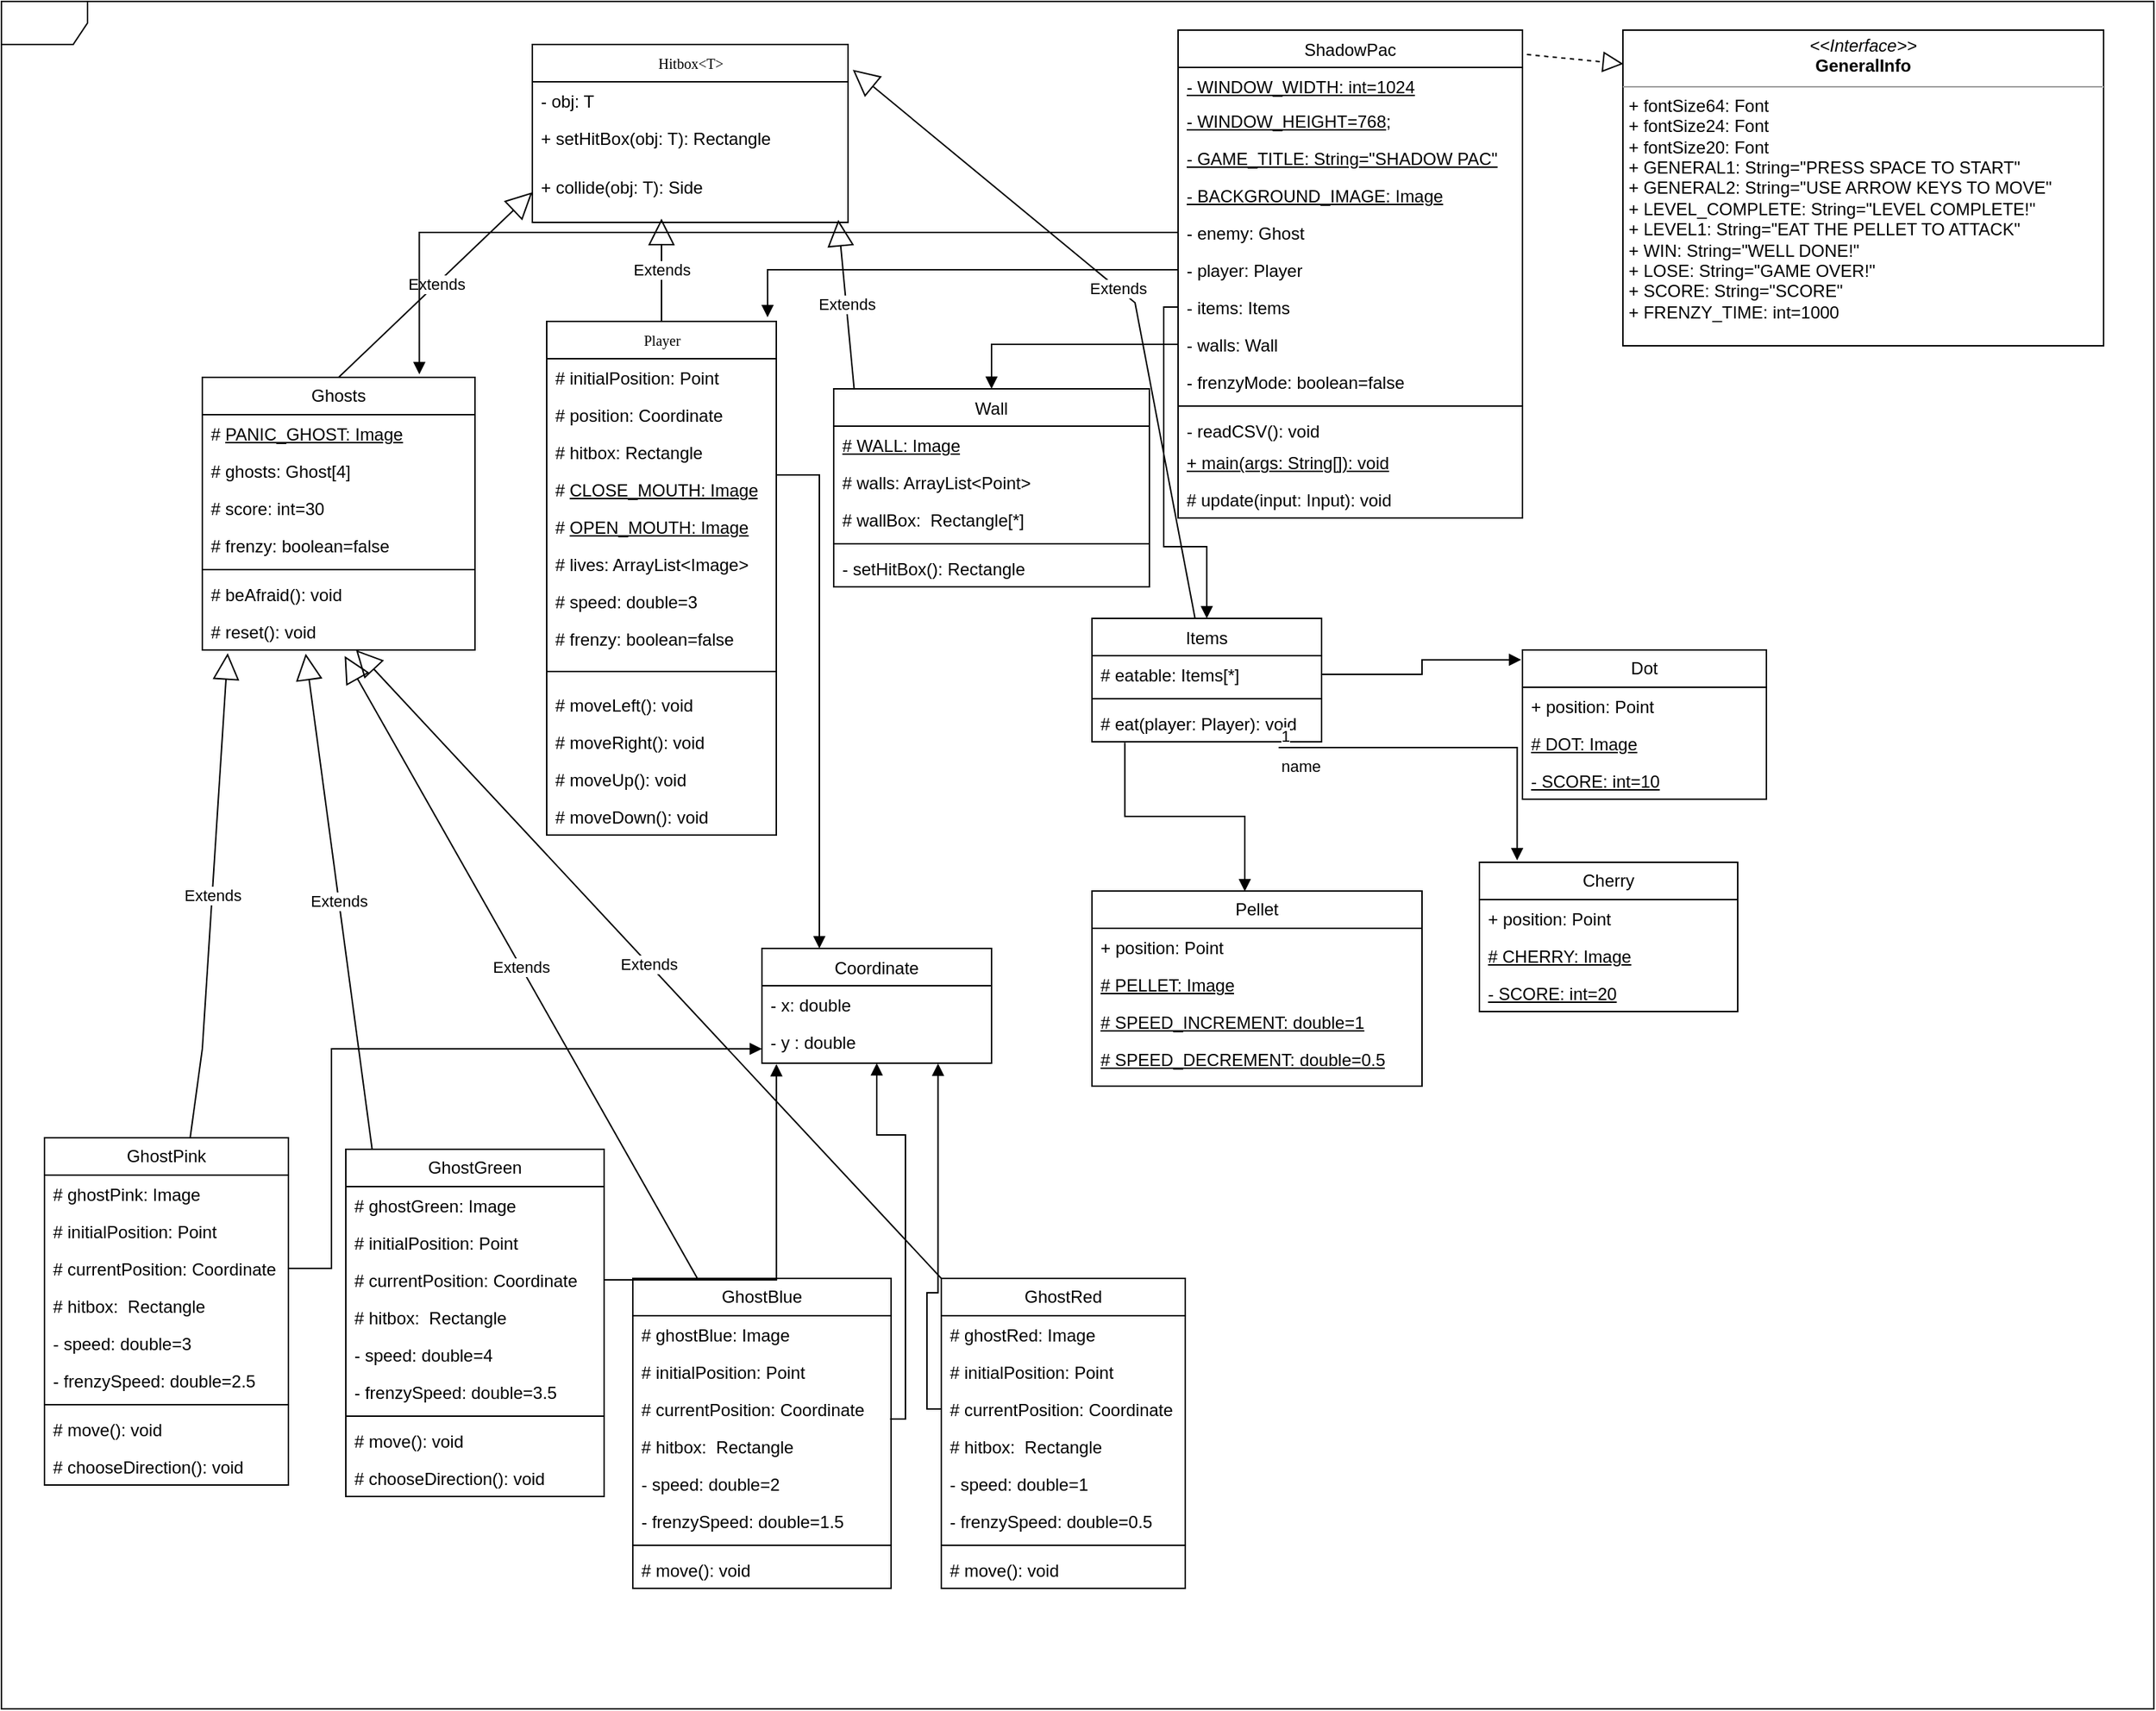 <mxfile version="21.2.1" type="github">
  <diagram name="Project2A" id="c4acf3e9-155e-7222-9cf6-157b1a14988f">
    <mxGraphModel dx="2458" dy="1593" grid="1" gridSize="10" guides="1" tooltips="1" connect="1" arrows="1" fold="1" page="1" pageScale="1" pageWidth="1100" pageHeight="850" background="none" math="0" shadow="0">
      <root>
        <mxCell id="0" />
        <mxCell id="1" parent="0" />
        <mxCell id="17acba5748e5396b-1" value="" style="shape=umlFrame;whiteSpace=wrap;html=1;rounded=0;shadow=0;comic=0;labelBackgroundColor=none;strokeWidth=1;fontFamily=Verdana;fontSize=10;align=center;" parent="1" vertex="1">
          <mxGeometry x="-190" y="-210" width="1500" height="1190" as="geometry" />
        </mxCell>
        <mxCell id="17acba5748e5396b-20" value="Player" style="swimlane;html=1;fontStyle=0;childLayout=stackLayout;horizontal=1;startSize=26;fillColor=none;horizontalStack=0;resizeParent=1;resizeLast=0;collapsible=1;marginBottom=0;swimlaneFillColor=#ffffff;rounded=0;shadow=0;comic=0;labelBackgroundColor=none;strokeWidth=1;fontFamily=Verdana;fontSize=10;align=center;" parent="1" vertex="1">
          <mxGeometry x="190" y="13" width="160" height="358" as="geometry" />
        </mxCell>
        <mxCell id="qDZFBg_JXgDjy2f92j5_-89" value="# initialPosition: Point" style="text;strokeColor=none;fillColor=none;align=left;verticalAlign=top;spacingLeft=4;spacingRight=4;overflow=hidden;rotatable=0;points=[[0,0.5],[1,0.5]];portConstraint=eastwest;whiteSpace=wrap;html=1;" parent="17acba5748e5396b-20" vertex="1">
          <mxGeometry y="26" width="160" height="26" as="geometry" />
        </mxCell>
        <mxCell id="qDZFBg_JXgDjy2f92j5_-88" value="# position: Coordinate" style="text;strokeColor=none;fillColor=none;align=left;verticalAlign=top;spacingLeft=4;spacingRight=4;overflow=hidden;rotatable=0;points=[[0,0.5],[1,0.5]];portConstraint=eastwest;whiteSpace=wrap;html=1;" parent="17acba5748e5396b-20" vertex="1">
          <mxGeometry y="52" width="160" height="26" as="geometry" />
        </mxCell>
        <mxCell id="qDZFBg_JXgDjy2f92j5_-82" value="# hitbox: Rectangle" style="text;strokeColor=none;fillColor=none;align=left;verticalAlign=top;spacingLeft=4;spacingRight=4;overflow=hidden;rotatable=0;points=[[0,0.5],[1,0.5]];portConstraint=eastwest;whiteSpace=wrap;html=1;" parent="17acba5748e5396b-20" vertex="1">
          <mxGeometry y="78" width="160" height="26" as="geometry" />
        </mxCell>
        <mxCell id="17acba5748e5396b-26" value="# &lt;u&gt;CLOSE_MOUTH: Image&lt;/u&gt;" style="text;html=1;strokeColor=none;fillColor=none;align=left;verticalAlign=top;spacingLeft=4;spacingRight=4;whiteSpace=wrap;overflow=hidden;rotatable=0;points=[[0,0.5],[1,0.5]];portConstraint=eastwest;rounded=0;labelBackgroundColor=none;" parent="17acba5748e5396b-20" vertex="1">
          <mxGeometry y="104" width="160" height="26" as="geometry" />
        </mxCell>
        <mxCell id="GCUkzV-BT8ThGP77Yl1W-6" value="# &lt;u&gt;OPEN_MOUTH: Image&lt;/u&gt;" style="text;strokeColor=none;fillColor=none;align=left;verticalAlign=top;spacingLeft=4;spacingRight=4;overflow=hidden;rotatable=0;points=[[0,0.5],[1,0.5]];portConstraint=eastwest;whiteSpace=wrap;html=1;rounded=0;labelBackgroundColor=none;" parent="17acba5748e5396b-20" vertex="1">
          <mxGeometry y="130" width="160" height="26" as="geometry" />
        </mxCell>
        <mxCell id="qDZFBg_JXgDjy2f92j5_-4" value="# lives: ArrayList&amp;lt;Image&amp;gt;" style="text;strokeColor=none;fillColor=none;align=left;verticalAlign=top;spacingLeft=4;spacingRight=4;overflow=hidden;rotatable=0;points=[[0,0.5],[1,0.5]];portConstraint=eastwest;whiteSpace=wrap;html=1;rounded=0;labelBackgroundColor=none;" parent="17acba5748e5396b-20" vertex="1">
          <mxGeometry y="156" width="160" height="26" as="geometry" />
        </mxCell>
        <mxCell id="qDZFBg_JXgDjy2f92j5_-105" value="# speed: double=3" style="text;strokeColor=none;fillColor=none;align=left;verticalAlign=top;spacingLeft=4;spacingRight=4;overflow=hidden;rotatable=0;points=[[0,0.5],[1,0.5]];portConstraint=eastwest;whiteSpace=wrap;html=1;" parent="17acba5748e5396b-20" vertex="1">
          <mxGeometry y="182" width="160" height="26" as="geometry" />
        </mxCell>
        <mxCell id="qDZFBg_JXgDjy2f92j5_-115" value="# frenzy: boolean=false" style="text;strokeColor=none;fillColor=none;align=left;verticalAlign=top;spacingLeft=4;spacingRight=4;overflow=hidden;rotatable=0;points=[[0,0.5],[1,0.5]];portConstraint=eastwest;whiteSpace=wrap;html=1;" parent="17acba5748e5396b-20" vertex="1">
          <mxGeometry y="208" width="160" height="26" as="geometry" />
        </mxCell>
        <mxCell id="GCUkzV-BT8ThGP77Yl1W-9" value="" style="line;strokeWidth=1;fillColor=none;align=left;verticalAlign=middle;spacingTop=-1;spacingLeft=3;spacingRight=3;rotatable=0;labelPosition=right;points=[];portConstraint=eastwest;rounded=0;labelBackgroundColor=none;" parent="17acba5748e5396b-20" vertex="1">
          <mxGeometry y="234" width="160" height="20" as="geometry" />
        </mxCell>
        <mxCell id="Q0Cc9bdyWLaLym2gAw66-14" value="# moveLeft(): void" style="text;strokeColor=none;fillColor=none;align=left;verticalAlign=top;spacingLeft=4;spacingRight=4;overflow=hidden;rotatable=0;points=[[0,0.5],[1,0.5]];portConstraint=eastwest;whiteSpace=wrap;html=1;" vertex="1" parent="17acba5748e5396b-20">
          <mxGeometry y="254" width="160" height="26" as="geometry" />
        </mxCell>
        <mxCell id="Q0Cc9bdyWLaLym2gAw66-15" value="# moveRight(): void" style="text;strokeColor=none;fillColor=none;align=left;verticalAlign=top;spacingLeft=4;spacingRight=4;overflow=hidden;rotatable=0;points=[[0,0.5],[1,0.5]];portConstraint=eastwest;whiteSpace=wrap;html=1;" vertex="1" parent="17acba5748e5396b-20">
          <mxGeometry y="280" width="160" height="26" as="geometry" />
        </mxCell>
        <mxCell id="Q0Cc9bdyWLaLym2gAw66-16" value="# moveUp(): void&lt;br&gt;" style="text;strokeColor=none;fillColor=none;align=left;verticalAlign=top;spacingLeft=4;spacingRight=4;overflow=hidden;rotatable=0;points=[[0,0.5],[1,0.5]];portConstraint=eastwest;whiteSpace=wrap;html=1;" vertex="1" parent="17acba5748e5396b-20">
          <mxGeometry y="306" width="160" height="26" as="geometry" />
        </mxCell>
        <mxCell id="Q0Cc9bdyWLaLym2gAw66-17" value="# moveDown(): void" style="text;strokeColor=none;fillColor=none;align=left;verticalAlign=top;spacingLeft=4;spacingRight=4;overflow=hidden;rotatable=0;points=[[0,0.5],[1,0.5]];portConstraint=eastwest;whiteSpace=wrap;html=1;" vertex="1" parent="17acba5748e5396b-20">
          <mxGeometry y="332" width="160" height="26" as="geometry" />
        </mxCell>
        <mxCell id="17acba5748e5396b-30" value="Hitbox&amp;lt;T&amp;gt;" style="swimlane;html=1;fontStyle=0;childLayout=stackLayout;horizontal=1;startSize=26;fillColor=none;horizontalStack=0;resizeParent=1;resizeLast=0;collapsible=1;marginBottom=0;swimlaneFillColor=#ffffff;rounded=0;shadow=0;comic=0;labelBackgroundColor=none;strokeWidth=1;fontFamily=Verdana;fontSize=10;align=center;" parent="1" vertex="1">
          <mxGeometry x="180" y="-180" width="220" height="124" as="geometry" />
        </mxCell>
        <mxCell id="Q0Cc9bdyWLaLym2gAw66-18" value="- obj: T" style="text;strokeColor=none;fillColor=none;align=left;verticalAlign=top;spacingLeft=4;spacingRight=4;overflow=hidden;rotatable=0;points=[[0,0.5],[1,0.5]];portConstraint=eastwest;whiteSpace=wrap;html=1;" vertex="1" parent="17acba5748e5396b-30">
          <mxGeometry y="26" width="220" height="26" as="geometry" />
        </mxCell>
        <mxCell id="17acba5748e5396b-33" value="+ setHitBox(obj: T): Rectangle" style="text;html=1;strokeColor=none;fillColor=none;align=left;verticalAlign=top;spacingLeft=4;spacingRight=4;whiteSpace=wrap;overflow=hidden;rotatable=0;points=[[0,0.5],[1,0.5]];portConstraint=eastwest;rounded=0;labelBackgroundColor=none;" parent="17acba5748e5396b-30" vertex="1">
          <mxGeometry y="52" width="220" height="34" as="geometry" />
        </mxCell>
        <mxCell id="qDZFBg_JXgDjy2f92j5_-71" value="+ collide(obj: T): Side" style="text;strokeColor=none;fillColor=none;align=left;verticalAlign=top;spacingLeft=4;spacingRight=4;overflow=hidden;rotatable=0;points=[[0,0.5],[1,0.5]];portConstraint=eastwest;whiteSpace=wrap;html=1;" parent="17acba5748e5396b-30" vertex="1">
          <mxGeometry y="86" width="220" height="34" as="geometry" />
        </mxCell>
        <mxCell id="GCUkzV-BT8ThGP77Yl1W-14" value="&lt;span style=&quot;font-weight: normal;&quot;&gt;Items&lt;/span&gt;" style="swimlane;fontStyle=1;align=center;verticalAlign=top;childLayout=stackLayout;horizontal=1;startSize=26;horizontalStack=0;resizeParent=1;resizeParentMax=0;resizeLast=0;collapsible=1;marginBottom=0;whiteSpace=wrap;html=1;rounded=0;labelBackgroundColor=none;" parent="1" vertex="1">
          <mxGeometry x="570" y="220" width="160" height="86" as="geometry" />
        </mxCell>
        <mxCell id="GCUkzV-BT8ThGP77Yl1W-15" value="# eatable: Items[*]" style="text;strokeColor=none;fillColor=none;align=left;verticalAlign=top;spacingLeft=4;spacingRight=4;overflow=hidden;rotatable=0;points=[[0,0.5],[1,0.5]];portConstraint=eastwest;whiteSpace=wrap;html=1;rounded=0;labelBackgroundColor=none;" parent="GCUkzV-BT8ThGP77Yl1W-14" vertex="1">
          <mxGeometry y="26" width="160" height="26" as="geometry" />
        </mxCell>
        <mxCell id="GCUkzV-BT8ThGP77Yl1W-16" value="" style="line;strokeWidth=1;fillColor=none;align=left;verticalAlign=middle;spacingTop=-1;spacingLeft=3;spacingRight=3;rotatable=0;labelPosition=right;points=[];portConstraint=eastwest;rounded=0;labelBackgroundColor=none;" parent="GCUkzV-BT8ThGP77Yl1W-14" vertex="1">
          <mxGeometry y="52" width="160" height="8" as="geometry" />
        </mxCell>
        <mxCell id="GCUkzV-BT8ThGP77Yl1W-17" value="# eat(player: Player): void" style="text;strokeColor=none;fillColor=none;align=left;verticalAlign=top;spacingLeft=4;spacingRight=4;overflow=hidden;rotatable=0;points=[[0,0.5],[1,0.5]];portConstraint=eastwest;whiteSpace=wrap;html=1;rounded=0;labelBackgroundColor=none;" parent="GCUkzV-BT8ThGP77Yl1W-14" vertex="1">
          <mxGeometry y="60" width="160" height="26" as="geometry" />
        </mxCell>
        <mxCell id="GCUkzV-BT8ThGP77Yl1W-18" value="Ghosts" style="swimlane;fontStyle=0;childLayout=stackLayout;horizontal=1;startSize=26;fillColor=none;horizontalStack=0;resizeParent=1;resizeParentMax=0;resizeLast=0;collapsible=1;marginBottom=0;whiteSpace=wrap;html=1;rounded=0;labelBackgroundColor=none;" parent="1" vertex="1">
          <mxGeometry x="-50" y="52" width="190" height="190" as="geometry" />
        </mxCell>
        <mxCell id="GCUkzV-BT8ThGP77Yl1W-19" value="# &lt;u&gt;PANIC_GHOST: Image&lt;/u&gt;" style="text;strokeColor=none;fillColor=none;align=left;verticalAlign=top;spacingLeft=4;spacingRight=4;overflow=hidden;rotatable=0;points=[[0,0.5],[1,0.5]];portConstraint=eastwest;whiteSpace=wrap;html=1;rounded=0;labelBackgroundColor=none;" parent="GCUkzV-BT8ThGP77Yl1W-18" vertex="1">
          <mxGeometry y="26" width="190" height="26" as="geometry" />
        </mxCell>
        <mxCell id="qDZFBg_JXgDjy2f92j5_-37" value="# ghosts: Ghost[4]" style="text;strokeColor=none;fillColor=none;align=left;verticalAlign=top;spacingLeft=4;spacingRight=4;overflow=hidden;rotatable=0;points=[[0,0.5],[1,0.5]];portConstraint=eastwest;whiteSpace=wrap;html=1;rounded=0;labelBackgroundColor=none;" parent="GCUkzV-BT8ThGP77Yl1W-18" vertex="1">
          <mxGeometry y="52" width="190" height="26" as="geometry" />
        </mxCell>
        <mxCell id="GCUkzV-BT8ThGP77Yl1W-20" value="# score: int=30" style="text;strokeColor=none;fillColor=none;align=left;verticalAlign=top;spacingLeft=4;spacingRight=4;overflow=hidden;rotatable=0;points=[[0,0.5],[1,0.5]];portConstraint=eastwest;whiteSpace=wrap;html=1;rounded=0;labelBackgroundColor=none;" parent="GCUkzV-BT8ThGP77Yl1W-18" vertex="1">
          <mxGeometry y="78" width="190" height="26" as="geometry" />
        </mxCell>
        <mxCell id="qDZFBg_JXgDjy2f92j5_-116" value="# frenzy: boolean=false" style="text;strokeColor=none;fillColor=none;align=left;verticalAlign=top;spacingLeft=4;spacingRight=4;overflow=hidden;rotatable=0;points=[[0,0.5],[1,0.5]];portConstraint=eastwest;whiteSpace=wrap;html=1;" parent="GCUkzV-BT8ThGP77Yl1W-18" vertex="1">
          <mxGeometry y="104" width="190" height="26" as="geometry" />
        </mxCell>
        <mxCell id="qDZFBg_JXgDjy2f92j5_-6" value="" style="line;strokeWidth=1;fillColor=none;align=left;verticalAlign=middle;spacingTop=-1;spacingLeft=3;spacingRight=3;rotatable=0;labelPosition=right;points=[];portConstraint=eastwest;rounded=0;labelBackgroundColor=none;" parent="GCUkzV-BT8ThGP77Yl1W-18" vertex="1">
          <mxGeometry y="130" width="190" height="8" as="geometry" />
        </mxCell>
        <mxCell id="GCUkzV-BT8ThGP77Yl1W-21" value="# beAfraid(): void" style="text;strokeColor=none;fillColor=none;align=left;verticalAlign=top;spacingLeft=4;spacingRight=4;overflow=hidden;rotatable=0;points=[[0,0.5],[1,0.5]];portConstraint=eastwest;whiteSpace=wrap;html=1;rounded=0;labelBackgroundColor=none;" parent="GCUkzV-BT8ThGP77Yl1W-18" vertex="1">
          <mxGeometry y="138" width="190" height="26" as="geometry" />
        </mxCell>
        <mxCell id="qDZFBg_JXgDjy2f92j5_-29" value="# reset(): void" style="text;strokeColor=none;fillColor=none;align=left;verticalAlign=top;spacingLeft=4;spacingRight=4;overflow=hidden;rotatable=0;points=[[0,0.5],[1,0.5]];portConstraint=eastwest;whiteSpace=wrap;html=1;rounded=0;labelBackgroundColor=none;" parent="GCUkzV-BT8ThGP77Yl1W-18" vertex="1">
          <mxGeometry y="164" width="190" height="26" as="geometry" />
        </mxCell>
        <mxCell id="GCUkzV-BT8ThGP77Yl1W-22" value="&lt;span style=&quot;font-weight: normal;&quot;&gt;Wall&lt;/span&gt;" style="swimlane;fontStyle=1;align=center;verticalAlign=top;childLayout=stackLayout;horizontal=1;startSize=26;horizontalStack=0;resizeParent=1;resizeParentMax=0;resizeLast=0;collapsible=1;marginBottom=0;whiteSpace=wrap;html=1;rounded=0;labelBackgroundColor=none;" parent="1" vertex="1">
          <mxGeometry x="390" y="60" width="220" height="138" as="geometry" />
        </mxCell>
        <mxCell id="GCUkzV-BT8ThGP77Yl1W-23" value="&lt;u&gt;# WALL: Image&lt;/u&gt;" style="text;strokeColor=none;fillColor=none;align=left;verticalAlign=top;spacingLeft=4;spacingRight=4;overflow=hidden;rotatable=0;points=[[0,0.5],[1,0.5]];portConstraint=eastwest;whiteSpace=wrap;html=1;rounded=0;labelBackgroundColor=none;" parent="GCUkzV-BT8ThGP77Yl1W-22" vertex="1">
          <mxGeometry y="26" width="220" height="26" as="geometry" />
        </mxCell>
        <mxCell id="qDZFBg_JXgDjy2f92j5_-62" value="# walls: ArrayList&amp;lt;Point&amp;gt;" style="text;strokeColor=none;fillColor=none;align=left;verticalAlign=top;spacingLeft=4;spacingRight=4;overflow=hidden;rotatable=0;points=[[0,0.5],[1,0.5]];portConstraint=eastwest;whiteSpace=wrap;html=1;rounded=0;labelBackgroundColor=none;" parent="GCUkzV-BT8ThGP77Yl1W-22" vertex="1">
          <mxGeometry y="52" width="220" height="26" as="geometry" />
        </mxCell>
        <mxCell id="qDZFBg_JXgDjy2f92j5_-70" value="# wallBox:&amp;nbsp; Rectangle[*]" style="text;strokeColor=none;fillColor=none;align=left;verticalAlign=top;spacingLeft=4;spacingRight=4;overflow=hidden;rotatable=0;points=[[0,0.5],[1,0.5]];portConstraint=eastwest;whiteSpace=wrap;html=1;" parent="GCUkzV-BT8ThGP77Yl1W-22" vertex="1">
          <mxGeometry y="78" width="220" height="26" as="geometry" />
        </mxCell>
        <mxCell id="GCUkzV-BT8ThGP77Yl1W-24" value="" style="line;strokeWidth=1;fillColor=none;align=left;verticalAlign=middle;spacingTop=-1;spacingLeft=3;spacingRight=3;rotatable=0;labelPosition=right;points=[];portConstraint=eastwest;rounded=0;labelBackgroundColor=none;" parent="GCUkzV-BT8ThGP77Yl1W-22" vertex="1">
          <mxGeometry y="104" width="220" height="8" as="geometry" />
        </mxCell>
        <mxCell id="GCUkzV-BT8ThGP77Yl1W-25" value="- setHitBox(): Rectangle" style="text;strokeColor=none;fillColor=none;align=left;verticalAlign=top;spacingLeft=4;spacingRight=4;overflow=hidden;rotatable=0;points=[[0,0.5],[1,0.5]];portConstraint=eastwest;whiteSpace=wrap;html=1;rounded=0;labelBackgroundColor=none;" parent="GCUkzV-BT8ThGP77Yl1W-22" vertex="1">
          <mxGeometry y="112" width="220" height="26" as="geometry" />
        </mxCell>
        <mxCell id="GCUkzV-BT8ThGP77Yl1W-30" value="GhostPink" style="swimlane;fontStyle=0;childLayout=stackLayout;horizontal=1;startSize=26;fillColor=none;horizontalStack=0;resizeParent=1;resizeParentMax=0;resizeLast=0;collapsible=1;marginBottom=0;whiteSpace=wrap;html=1;spacing=2;rounded=0;labelBackgroundColor=none;" parent="1" vertex="1">
          <mxGeometry x="-160" y="582" width="170" height="242" as="geometry" />
        </mxCell>
        <mxCell id="GCUkzV-BT8ThGP77Yl1W-31" value="# ghostPink: Image" style="text;strokeColor=none;fillColor=none;align=left;verticalAlign=top;spacingLeft=4;spacingRight=4;overflow=hidden;rotatable=0;points=[[0,0.5],[1,0.5]];portConstraint=eastwest;whiteSpace=wrap;html=1;rounded=0;labelBackgroundColor=none;" parent="GCUkzV-BT8ThGP77Yl1W-30" vertex="1">
          <mxGeometry y="26" width="170" height="26" as="geometry" />
        </mxCell>
        <mxCell id="qDZFBg_JXgDjy2f92j5_-34" value="# initialPosition: Point" style="text;strokeColor=none;fillColor=none;align=left;verticalAlign=top;spacingLeft=4;spacingRight=4;overflow=hidden;rotatable=0;points=[[0,0.5],[1,0.5]];portConstraint=eastwest;whiteSpace=wrap;html=1;rounded=0;labelBackgroundColor=none;" parent="GCUkzV-BT8ThGP77Yl1W-30" vertex="1">
          <mxGeometry y="52" width="170" height="26" as="geometry" />
        </mxCell>
        <mxCell id="qDZFBg_JXgDjy2f92j5_-35" value="# currentPosition: Coordinate" style="text;strokeColor=none;fillColor=none;align=left;verticalAlign=top;spacingLeft=4;spacingRight=4;overflow=hidden;rotatable=0;points=[[0,0.5],[1,0.5]];portConstraint=eastwest;whiteSpace=wrap;html=1;rounded=0;labelBackgroundColor=none;" parent="GCUkzV-BT8ThGP77Yl1W-30" vertex="1">
          <mxGeometry y="78" width="170" height="26" as="geometry" />
        </mxCell>
        <mxCell id="qDZFBg_JXgDjy2f92j5_-66" value="# hitbox:&amp;nbsp; Rectangle" style="text;strokeColor=none;fillColor=none;align=left;verticalAlign=top;spacingLeft=4;spacingRight=4;overflow=hidden;rotatable=0;points=[[0,0.5],[1,0.5]];portConstraint=eastwest;whiteSpace=wrap;html=1;" parent="GCUkzV-BT8ThGP77Yl1W-30" vertex="1">
          <mxGeometry y="104" width="170" height="26" as="geometry" />
        </mxCell>
        <mxCell id="GCUkzV-BT8ThGP77Yl1W-32" value="- speed: double=3" style="text;strokeColor=none;fillColor=none;align=left;verticalAlign=top;spacingLeft=4;spacingRight=4;overflow=hidden;rotatable=0;points=[[0,0.5],[1,0.5]];portConstraint=eastwest;whiteSpace=wrap;html=1;rounded=0;labelBackgroundColor=none;" parent="GCUkzV-BT8ThGP77Yl1W-30" vertex="1">
          <mxGeometry y="130" width="170" height="26" as="geometry" />
        </mxCell>
        <mxCell id="GCUkzV-BT8ThGP77Yl1W-33" value="- frenzySpeed: double=2.5" style="text;strokeColor=none;fillColor=none;align=left;verticalAlign=top;spacingLeft=4;spacingRight=4;overflow=hidden;rotatable=0;points=[[0,0.5],[1,0.5]];portConstraint=eastwest;whiteSpace=wrap;html=1;rounded=0;labelBackgroundColor=none;" parent="GCUkzV-BT8ThGP77Yl1W-30" vertex="1">
          <mxGeometry y="156" width="170" height="26" as="geometry" />
        </mxCell>
        <mxCell id="qDZFBg_JXgDjy2f92j5_-18" value="" style="line;strokeWidth=1;fillColor=none;align=left;verticalAlign=middle;spacingTop=-1;spacingLeft=3;spacingRight=3;rotatable=0;labelPosition=right;points=[];portConstraint=eastwest;rounded=0;labelBackgroundColor=none;" parent="GCUkzV-BT8ThGP77Yl1W-30" vertex="1">
          <mxGeometry y="182" width="170" height="8" as="geometry" />
        </mxCell>
        <mxCell id="qDZFBg_JXgDjy2f92j5_-27" value="# move(): void" style="text;strokeColor=none;fillColor=none;align=left;verticalAlign=top;spacingLeft=4;spacingRight=4;overflow=hidden;rotatable=0;points=[[0,0.5],[1,0.5]];portConstraint=eastwest;whiteSpace=wrap;html=1;rounded=0;labelBackgroundColor=none;" parent="GCUkzV-BT8ThGP77Yl1W-30" vertex="1">
          <mxGeometry y="190" width="170" height="26" as="geometry" />
        </mxCell>
        <mxCell id="qDZFBg_JXgDjy2f92j5_-36" value="# chooseDirection(): void" style="text;strokeColor=none;fillColor=none;align=left;verticalAlign=top;spacingLeft=4;spacingRight=4;overflow=hidden;rotatable=0;points=[[0,0.5],[1,0.5]];portConstraint=eastwest;whiteSpace=wrap;html=1;rounded=0;labelBackgroundColor=none;" parent="GCUkzV-BT8ThGP77Yl1W-30" vertex="1">
          <mxGeometry y="216" width="170" height="26" as="geometry" />
        </mxCell>
        <mxCell id="GCUkzV-BT8ThGP77Yl1W-42" value="Dot" style="swimlane;fontStyle=0;childLayout=stackLayout;horizontal=1;startSize=26;fillColor=none;horizontalStack=0;resizeParent=1;resizeParentMax=0;resizeLast=0;collapsible=1;marginBottom=0;whiteSpace=wrap;html=1;rounded=0;labelBackgroundColor=none;" parent="1" vertex="1">
          <mxGeometry x="870" y="242" width="170" height="104" as="geometry" />
        </mxCell>
        <mxCell id="Q0Cc9bdyWLaLym2gAw66-7" value="+ position: Point" style="text;strokeColor=none;fillColor=none;align=left;verticalAlign=top;spacingLeft=4;spacingRight=4;overflow=hidden;rotatable=0;points=[[0,0.5],[1,0.5]];portConstraint=eastwest;whiteSpace=wrap;html=1;" vertex="1" parent="GCUkzV-BT8ThGP77Yl1W-42">
          <mxGeometry y="26" width="170" height="26" as="geometry" />
        </mxCell>
        <mxCell id="qDZFBg_JXgDjy2f92j5_-103" value="&lt;u&gt;# DOT: Image&lt;/u&gt;" style="text;strokeColor=none;fillColor=none;align=left;verticalAlign=top;spacingLeft=4;spacingRight=4;overflow=hidden;rotatable=0;points=[[0,0.5],[1,0.5]];portConstraint=eastwest;whiteSpace=wrap;html=1;rounded=0;labelBackgroundColor=none;" parent="GCUkzV-BT8ThGP77Yl1W-42" vertex="1">
          <mxGeometry y="52" width="170" height="26" as="geometry" />
        </mxCell>
        <mxCell id="GCUkzV-BT8ThGP77Yl1W-43" value="&lt;u&gt;- SCORE: int=10&lt;/u&gt;" style="text;strokeColor=none;fillColor=none;align=left;verticalAlign=top;spacingLeft=4;spacingRight=4;overflow=hidden;rotatable=0;points=[[0,0.5],[1,0.5]];portConstraint=eastwest;whiteSpace=wrap;html=1;rounded=0;labelBackgroundColor=none;" parent="GCUkzV-BT8ThGP77Yl1W-42" vertex="1">
          <mxGeometry y="78" width="170" height="26" as="geometry" />
        </mxCell>
        <mxCell id="GCUkzV-BT8ThGP77Yl1W-46" value="Cherry" style="swimlane;fontStyle=0;childLayout=stackLayout;horizontal=1;startSize=26;fillColor=none;horizontalStack=0;resizeParent=1;resizeParentMax=0;resizeLast=0;collapsible=1;marginBottom=0;whiteSpace=wrap;html=1;rounded=0;labelBackgroundColor=none;" parent="1" vertex="1">
          <mxGeometry x="840" y="390" width="180" height="104" as="geometry" />
        </mxCell>
        <mxCell id="Q0Cc9bdyWLaLym2gAw66-6" value="+ position: Point" style="text;strokeColor=none;fillColor=none;align=left;verticalAlign=top;spacingLeft=4;spacingRight=4;overflow=hidden;rotatable=0;points=[[0,0.5],[1,0.5]];portConstraint=eastwest;whiteSpace=wrap;html=1;" vertex="1" parent="GCUkzV-BT8ThGP77Yl1W-46">
          <mxGeometry y="26" width="180" height="26" as="geometry" />
        </mxCell>
        <mxCell id="GCUkzV-BT8ThGP77Yl1W-47" value="&lt;u style=&quot;border-color: var(--border-color);&quot;&gt;# CHERRY: Image&lt;/u&gt;" style="text;strokeColor=none;fillColor=none;align=left;verticalAlign=top;spacingLeft=4;spacingRight=4;overflow=hidden;rotatable=0;points=[[0,0.5],[1,0.5]];portConstraint=eastwest;whiteSpace=wrap;html=1;rounded=0;labelBackgroundColor=none;" parent="GCUkzV-BT8ThGP77Yl1W-46" vertex="1">
          <mxGeometry y="52" width="180" height="26" as="geometry" />
        </mxCell>
        <mxCell id="GCUkzV-BT8ThGP77Yl1W-48" value="&lt;u style=&quot;border-color: var(--border-color);&quot;&gt;- SCORE: int=20&lt;/u&gt;" style="text;strokeColor=none;fillColor=none;align=left;verticalAlign=top;spacingLeft=4;spacingRight=4;overflow=hidden;rotatable=0;points=[[0,0.5],[1,0.5]];portConstraint=eastwest;whiteSpace=wrap;html=1;rounded=0;labelBackgroundColor=none;" parent="GCUkzV-BT8ThGP77Yl1W-46" vertex="1">
          <mxGeometry y="78" width="180" height="26" as="geometry" />
        </mxCell>
        <mxCell id="GCUkzV-BT8ThGP77Yl1W-50" value="Pellet" style="swimlane;fontStyle=0;childLayout=stackLayout;horizontal=1;startSize=26;fillColor=none;horizontalStack=0;resizeParent=1;resizeParentMax=0;resizeLast=0;collapsible=1;marginBottom=0;whiteSpace=wrap;html=1;rounded=0;labelBackgroundColor=none;" parent="1" vertex="1">
          <mxGeometry x="570" y="410" width="230" height="136" as="geometry" />
        </mxCell>
        <mxCell id="Q0Cc9bdyWLaLym2gAw66-5" value="+ position: Point" style="text;strokeColor=none;fillColor=none;align=left;verticalAlign=top;spacingLeft=4;spacingRight=4;overflow=hidden;rotatable=0;points=[[0,0.5],[1,0.5]];portConstraint=eastwest;whiteSpace=wrap;html=1;" vertex="1" parent="GCUkzV-BT8ThGP77Yl1W-50">
          <mxGeometry y="26" width="230" height="26" as="geometry" />
        </mxCell>
        <mxCell id="GCUkzV-BT8ThGP77Yl1W-51" value="&lt;u style=&quot;border-color: var(--border-color);&quot;&gt;# PELLET: Image&lt;/u&gt;" style="text;strokeColor=none;fillColor=none;align=left;verticalAlign=top;spacingLeft=4;spacingRight=4;overflow=hidden;rotatable=0;points=[[0,0.5],[1,0.5]];portConstraint=eastwest;whiteSpace=wrap;html=1;rounded=0;labelBackgroundColor=none;" parent="GCUkzV-BT8ThGP77Yl1W-50" vertex="1">
          <mxGeometry y="52" width="230" height="26" as="geometry" />
        </mxCell>
        <mxCell id="GCUkzV-BT8ThGP77Yl1W-52" value="&lt;u&gt;# SPEED_INCREMENT: double=1&lt;/u&gt;" style="text;strokeColor=none;fillColor=none;align=left;verticalAlign=top;spacingLeft=4;spacingRight=4;overflow=hidden;rotatable=0;points=[[0,0.5],[1,0.5]];portConstraint=eastwest;whiteSpace=wrap;html=1;rounded=0;labelBackgroundColor=none;" parent="GCUkzV-BT8ThGP77Yl1W-50" vertex="1">
          <mxGeometry y="78" width="230" height="26" as="geometry" />
        </mxCell>
        <mxCell id="GCUkzV-BT8ThGP77Yl1W-53" value="&lt;u&gt;# SPEED_DECREMENT: double=0.5&lt;/u&gt;" style="text;strokeColor=none;fillColor=none;align=left;verticalAlign=top;spacingLeft=4;spacingRight=4;overflow=hidden;rotatable=0;points=[[0,0.5],[1,0.5]];portConstraint=eastwest;whiteSpace=wrap;html=1;rounded=0;labelBackgroundColor=none;" parent="GCUkzV-BT8ThGP77Yl1W-50" vertex="1">
          <mxGeometry y="104" width="230" height="32" as="geometry" />
        </mxCell>
        <mxCell id="GCUkzV-BT8ThGP77Yl1W-63" value="&lt;p style=&quot;margin:0px;margin-top:4px;text-align:center;&quot;&gt;&lt;i&gt;&amp;lt;&amp;lt;Interface&amp;gt;&amp;gt;&lt;/i&gt;&lt;br&gt;&lt;b&gt;GeneralInfo&lt;/b&gt;&lt;/p&gt;&lt;hr size=&quot;1&quot;&gt;&lt;p style=&quot;margin:0px;margin-left:4px;&quot;&gt;+ fontSize64: Font&lt;br&gt;+ fontSize24: Font&lt;/p&gt;&lt;p style=&quot;margin:0px;margin-left:4px;&quot;&gt;+ fontSize20: Font&lt;/p&gt;&lt;p style=&quot;margin:0px;margin-left:4px;&quot;&gt;+ GENERAL1: String=&quot;PRESS SPACE TO START&quot;&lt;/p&gt;&lt;p style=&quot;margin:0px;margin-left:4px;&quot;&gt;+ GENERAL2: String=&quot;USE ARROW KEYS TO MOVE&quot;&lt;/p&gt;&lt;p style=&quot;margin:0px;margin-left:4px;&quot;&gt;+ LEVEL_COMPLETE: String=&quot;LEVEL COMPLETE!&quot;&lt;/p&gt;&lt;p style=&quot;margin:0px;margin-left:4px;&quot;&gt;+ LEVEL1: String=&quot;EAT THE PELLET TO ATTACK&quot;&lt;/p&gt;&lt;p style=&quot;margin:0px;margin-left:4px;&quot;&gt;+ WIN: String=&quot;WELL DONE!&quot;&lt;/p&gt;&lt;p style=&quot;margin:0px;margin-left:4px;&quot;&gt;+ LOSE: String=&quot;GAME OVER!&quot;&lt;/p&gt;&lt;p style=&quot;margin:0px;margin-left:4px;&quot;&gt;+ SCORE: String=&quot;SCORE&quot;&lt;/p&gt;&lt;p style=&quot;margin:0px;margin-left:4px;&quot;&gt;+ FRENZY_TIME: int=1000&lt;/p&gt;" style="verticalAlign=top;align=left;overflow=fill;fontSize=12;fontFamily=Helvetica;html=1;whiteSpace=wrap;rounded=0;labelBackgroundColor=none;" parent="1" vertex="1">
          <mxGeometry x="940" y="-190" width="335" height="220" as="geometry" />
        </mxCell>
        <mxCell id="qDZFBg_JXgDjy2f92j5_-19" value="GhostGreen" style="swimlane;fontStyle=0;childLayout=stackLayout;horizontal=1;startSize=26;fillColor=none;horizontalStack=0;resizeParent=1;resizeParentMax=0;resizeLast=0;collapsible=1;marginBottom=0;whiteSpace=wrap;html=1;spacing=2;rounded=0;labelBackgroundColor=none;" parent="1" vertex="1">
          <mxGeometry x="50" y="590" width="180" height="242" as="geometry" />
        </mxCell>
        <mxCell id="qDZFBg_JXgDjy2f92j5_-20" value="# ghostGreen: Image" style="text;strokeColor=none;fillColor=none;align=left;verticalAlign=top;spacingLeft=4;spacingRight=4;overflow=hidden;rotatable=0;points=[[0,0.5],[1,0.5]];portConstraint=eastwest;whiteSpace=wrap;html=1;rounded=0;labelBackgroundColor=none;" parent="qDZFBg_JXgDjy2f92j5_-19" vertex="1">
          <mxGeometry y="26" width="180" height="26" as="geometry" />
        </mxCell>
        <mxCell id="qDZFBg_JXgDjy2f92j5_-30" value="# initialPosition: Point" style="text;strokeColor=none;fillColor=none;align=left;verticalAlign=top;spacingLeft=4;spacingRight=4;overflow=hidden;rotatable=0;points=[[0,0.5],[1,0.5]];portConstraint=eastwest;whiteSpace=wrap;html=1;rounded=0;labelBackgroundColor=none;" parent="qDZFBg_JXgDjy2f92j5_-19" vertex="1">
          <mxGeometry y="52" width="180" height="26" as="geometry" />
        </mxCell>
        <mxCell id="qDZFBg_JXgDjy2f92j5_-31" value="# currentPosition: Coordinate" style="text;strokeColor=none;fillColor=none;align=left;verticalAlign=top;spacingLeft=4;spacingRight=4;overflow=hidden;rotatable=0;points=[[0,0.5],[1,0.5]];portConstraint=eastwest;whiteSpace=wrap;html=1;rounded=0;labelBackgroundColor=none;" parent="qDZFBg_JXgDjy2f92j5_-19" vertex="1">
          <mxGeometry y="78" width="180" height="26" as="geometry" />
        </mxCell>
        <mxCell id="qDZFBg_JXgDjy2f92j5_-67" value="# hitbox:&amp;nbsp; Rectangle" style="text;strokeColor=none;fillColor=none;align=left;verticalAlign=top;spacingLeft=4;spacingRight=4;overflow=hidden;rotatable=0;points=[[0,0.5],[1,0.5]];portConstraint=eastwest;whiteSpace=wrap;html=1;" parent="qDZFBg_JXgDjy2f92j5_-19" vertex="1">
          <mxGeometry y="104" width="180" height="26" as="geometry" />
        </mxCell>
        <mxCell id="qDZFBg_JXgDjy2f92j5_-21" value="- speed: double=4" style="text;strokeColor=none;fillColor=none;align=left;verticalAlign=top;spacingLeft=4;spacingRight=4;overflow=hidden;rotatable=0;points=[[0,0.5],[1,0.5]];portConstraint=eastwest;whiteSpace=wrap;html=1;rounded=0;labelBackgroundColor=none;" parent="qDZFBg_JXgDjy2f92j5_-19" vertex="1">
          <mxGeometry y="130" width="180" height="26" as="geometry" />
        </mxCell>
        <mxCell id="qDZFBg_JXgDjy2f92j5_-22" value="- frenzySpeed: double=3.5" style="text;strokeColor=none;fillColor=none;align=left;verticalAlign=top;spacingLeft=4;spacingRight=4;overflow=hidden;rotatable=0;points=[[0,0.5],[1,0.5]];portConstraint=eastwest;whiteSpace=wrap;html=1;rounded=0;labelBackgroundColor=none;" parent="qDZFBg_JXgDjy2f92j5_-19" vertex="1">
          <mxGeometry y="156" width="180" height="26" as="geometry" />
        </mxCell>
        <mxCell id="qDZFBg_JXgDjy2f92j5_-23" value="" style="line;strokeWidth=1;fillColor=none;align=left;verticalAlign=middle;spacingTop=-1;spacingLeft=3;spacingRight=3;rotatable=0;labelPosition=right;points=[];portConstraint=eastwest;rounded=0;labelBackgroundColor=none;" parent="qDZFBg_JXgDjy2f92j5_-19" vertex="1">
          <mxGeometry y="182" width="180" height="8" as="geometry" />
        </mxCell>
        <mxCell id="qDZFBg_JXgDjy2f92j5_-26" value="# move(): void" style="text;strokeColor=none;fillColor=none;align=left;verticalAlign=top;spacingLeft=4;spacingRight=4;overflow=hidden;rotatable=0;points=[[0,0.5],[1,0.5]];portConstraint=eastwest;whiteSpace=wrap;html=1;rounded=0;labelBackgroundColor=none;" parent="qDZFBg_JXgDjy2f92j5_-19" vertex="1">
          <mxGeometry y="190" width="180" height="26" as="geometry" />
        </mxCell>
        <mxCell id="qDZFBg_JXgDjy2f92j5_-47" value="# chooseDirection(): void" style="text;strokeColor=none;fillColor=none;align=left;verticalAlign=top;spacingLeft=4;spacingRight=4;overflow=hidden;rotatable=0;points=[[0,0.5],[1,0.5]];portConstraint=eastwest;whiteSpace=wrap;html=1;rounded=0;labelBackgroundColor=none;" parent="qDZFBg_JXgDjy2f92j5_-19" vertex="1">
          <mxGeometry y="216" width="180" height="26" as="geometry" />
        </mxCell>
        <mxCell id="qDZFBg_JXgDjy2f92j5_-38" value="GhostBlue" style="swimlane;fontStyle=0;childLayout=stackLayout;horizontal=1;startSize=26;fillColor=none;horizontalStack=0;resizeParent=1;resizeParentMax=0;resizeLast=0;collapsible=1;marginBottom=0;whiteSpace=wrap;html=1;spacing=2;rounded=0;labelBackgroundColor=none;" parent="1" vertex="1">
          <mxGeometry x="250" y="680" width="180" height="216" as="geometry" />
        </mxCell>
        <mxCell id="qDZFBg_JXgDjy2f92j5_-39" value="# ghostBlue: Image" style="text;strokeColor=none;fillColor=none;align=left;verticalAlign=top;spacingLeft=4;spacingRight=4;overflow=hidden;rotatable=0;points=[[0,0.5],[1,0.5]];portConstraint=eastwest;whiteSpace=wrap;html=1;rounded=0;labelBackgroundColor=none;" parent="qDZFBg_JXgDjy2f92j5_-38" vertex="1">
          <mxGeometry y="26" width="180" height="26" as="geometry" />
        </mxCell>
        <mxCell id="qDZFBg_JXgDjy2f92j5_-40" value="# initialPosition: Point" style="text;strokeColor=none;fillColor=none;align=left;verticalAlign=top;spacingLeft=4;spacingRight=4;overflow=hidden;rotatable=0;points=[[0,0.5],[1,0.5]];portConstraint=eastwest;whiteSpace=wrap;html=1;rounded=0;labelBackgroundColor=none;" parent="qDZFBg_JXgDjy2f92j5_-38" vertex="1">
          <mxGeometry y="52" width="180" height="26" as="geometry" />
        </mxCell>
        <mxCell id="qDZFBg_JXgDjy2f92j5_-41" value="# currentPosition: Coordinate" style="text;strokeColor=none;fillColor=none;align=left;verticalAlign=top;spacingLeft=4;spacingRight=4;overflow=hidden;rotatable=0;points=[[0,0.5],[1,0.5]];portConstraint=eastwest;whiteSpace=wrap;html=1;rounded=0;labelBackgroundColor=none;" parent="qDZFBg_JXgDjy2f92j5_-38" vertex="1">
          <mxGeometry y="78" width="180" height="26" as="geometry" />
        </mxCell>
        <mxCell id="qDZFBg_JXgDjy2f92j5_-68" value="# hitbox:&amp;nbsp; Rectangle" style="text;strokeColor=none;fillColor=none;align=left;verticalAlign=top;spacingLeft=4;spacingRight=4;overflow=hidden;rotatable=0;points=[[0,0.5],[1,0.5]];portConstraint=eastwest;whiteSpace=wrap;html=1;" parent="qDZFBg_JXgDjy2f92j5_-38" vertex="1">
          <mxGeometry y="104" width="180" height="26" as="geometry" />
        </mxCell>
        <mxCell id="qDZFBg_JXgDjy2f92j5_-42" value="- speed: double=2" style="text;strokeColor=none;fillColor=none;align=left;verticalAlign=top;spacingLeft=4;spacingRight=4;overflow=hidden;rotatable=0;points=[[0,0.5],[1,0.5]];portConstraint=eastwest;whiteSpace=wrap;html=1;rounded=0;labelBackgroundColor=none;" parent="qDZFBg_JXgDjy2f92j5_-38" vertex="1">
          <mxGeometry y="130" width="180" height="26" as="geometry" />
        </mxCell>
        <mxCell id="qDZFBg_JXgDjy2f92j5_-43" value="- frenzySpeed: double=1.5" style="text;strokeColor=none;fillColor=none;align=left;verticalAlign=top;spacingLeft=4;spacingRight=4;overflow=hidden;rotatable=0;points=[[0,0.5],[1,0.5]];portConstraint=eastwest;whiteSpace=wrap;html=1;rounded=0;labelBackgroundColor=none;" parent="qDZFBg_JXgDjy2f92j5_-38" vertex="1">
          <mxGeometry y="156" width="180" height="26" as="geometry" />
        </mxCell>
        <mxCell id="qDZFBg_JXgDjy2f92j5_-44" value="" style="line;strokeWidth=1;fillColor=none;align=left;verticalAlign=middle;spacingTop=-1;spacingLeft=3;spacingRight=3;rotatable=0;labelPosition=right;points=[];portConstraint=eastwest;rounded=0;labelBackgroundColor=none;" parent="qDZFBg_JXgDjy2f92j5_-38" vertex="1">
          <mxGeometry y="182" width="180" height="8" as="geometry" />
        </mxCell>
        <mxCell id="qDZFBg_JXgDjy2f92j5_-45" value="# move(): void" style="text;strokeColor=none;fillColor=none;align=left;verticalAlign=top;spacingLeft=4;spacingRight=4;overflow=hidden;rotatable=0;points=[[0,0.5],[1,0.5]];portConstraint=eastwest;whiteSpace=wrap;html=1;rounded=0;labelBackgroundColor=none;" parent="qDZFBg_JXgDjy2f92j5_-38" vertex="1">
          <mxGeometry y="190" width="180" height="26" as="geometry" />
        </mxCell>
        <mxCell id="qDZFBg_JXgDjy2f92j5_-48" value="GhostRed" style="swimlane;fontStyle=0;childLayout=stackLayout;horizontal=1;startSize=26;fillColor=none;horizontalStack=0;resizeParent=1;resizeParentMax=0;resizeLast=0;collapsible=1;marginBottom=0;whiteSpace=wrap;html=1;spacing=2;rounded=0;labelBackgroundColor=none;" parent="1" vertex="1">
          <mxGeometry x="465" y="680" width="170" height="216" as="geometry" />
        </mxCell>
        <mxCell id="qDZFBg_JXgDjy2f92j5_-49" value="# ghostRed: Image" style="text;strokeColor=none;fillColor=none;align=left;verticalAlign=top;spacingLeft=4;spacingRight=4;overflow=hidden;rotatable=0;points=[[0,0.5],[1,0.5]];portConstraint=eastwest;whiteSpace=wrap;html=1;rounded=0;labelBackgroundColor=none;" parent="qDZFBg_JXgDjy2f92j5_-48" vertex="1">
          <mxGeometry y="26" width="170" height="26" as="geometry" />
        </mxCell>
        <mxCell id="qDZFBg_JXgDjy2f92j5_-50" value="# initialPosition: Point" style="text;strokeColor=none;fillColor=none;align=left;verticalAlign=top;spacingLeft=4;spacingRight=4;overflow=hidden;rotatable=0;points=[[0,0.5],[1,0.5]];portConstraint=eastwest;whiteSpace=wrap;html=1;rounded=0;labelBackgroundColor=none;" parent="qDZFBg_JXgDjy2f92j5_-48" vertex="1">
          <mxGeometry y="52" width="170" height="26" as="geometry" />
        </mxCell>
        <mxCell id="qDZFBg_JXgDjy2f92j5_-51" value="# currentPosition: Coordinate" style="text;strokeColor=none;fillColor=none;align=left;verticalAlign=top;spacingLeft=4;spacingRight=4;overflow=hidden;rotatable=0;points=[[0,0.5],[1,0.5]];portConstraint=eastwest;whiteSpace=wrap;html=1;rounded=0;labelBackgroundColor=none;" parent="qDZFBg_JXgDjy2f92j5_-48" vertex="1">
          <mxGeometry y="78" width="170" height="26" as="geometry" />
        </mxCell>
        <mxCell id="qDZFBg_JXgDjy2f92j5_-69" value="# hitbox:&amp;nbsp; Rectangle" style="text;strokeColor=none;fillColor=none;align=left;verticalAlign=top;spacingLeft=4;spacingRight=4;overflow=hidden;rotatable=0;points=[[0,0.5],[1,0.5]];portConstraint=eastwest;whiteSpace=wrap;html=1;" parent="qDZFBg_JXgDjy2f92j5_-48" vertex="1">
          <mxGeometry y="104" width="170" height="26" as="geometry" />
        </mxCell>
        <mxCell id="qDZFBg_JXgDjy2f92j5_-52" value="- speed: double=1" style="text;strokeColor=none;fillColor=none;align=left;verticalAlign=top;spacingLeft=4;spacingRight=4;overflow=hidden;rotatable=0;points=[[0,0.5],[1,0.5]];portConstraint=eastwest;whiteSpace=wrap;html=1;rounded=0;labelBackgroundColor=none;" parent="qDZFBg_JXgDjy2f92j5_-48" vertex="1">
          <mxGeometry y="130" width="170" height="26" as="geometry" />
        </mxCell>
        <mxCell id="qDZFBg_JXgDjy2f92j5_-53" value="- frenzySpeed: double=0.5" style="text;strokeColor=none;fillColor=none;align=left;verticalAlign=top;spacingLeft=4;spacingRight=4;overflow=hidden;rotatable=0;points=[[0,0.5],[1,0.5]];portConstraint=eastwest;whiteSpace=wrap;html=1;rounded=0;labelBackgroundColor=none;" parent="qDZFBg_JXgDjy2f92j5_-48" vertex="1">
          <mxGeometry y="156" width="170" height="26" as="geometry" />
        </mxCell>
        <mxCell id="qDZFBg_JXgDjy2f92j5_-54" value="" style="line;strokeWidth=1;fillColor=none;align=left;verticalAlign=middle;spacingTop=-1;spacingLeft=3;spacingRight=3;rotatable=0;labelPosition=right;points=[];portConstraint=eastwest;rounded=0;labelBackgroundColor=none;" parent="qDZFBg_JXgDjy2f92j5_-48" vertex="1">
          <mxGeometry y="182" width="170" height="8" as="geometry" />
        </mxCell>
        <mxCell id="qDZFBg_JXgDjy2f92j5_-55" value="# move(): void" style="text;strokeColor=none;fillColor=none;align=left;verticalAlign=top;spacingLeft=4;spacingRight=4;overflow=hidden;rotatable=0;points=[[0,0.5],[1,0.5]];portConstraint=eastwest;whiteSpace=wrap;html=1;rounded=0;labelBackgroundColor=none;" parent="qDZFBg_JXgDjy2f92j5_-48" vertex="1">
          <mxGeometry y="190" width="170" height="26" as="geometry" />
        </mxCell>
        <mxCell id="qDZFBg_JXgDjy2f92j5_-83" value="&lt;span style=&quot;font-weight: normal;&quot;&gt;Coordinate&lt;/span&gt;" style="swimlane;fontStyle=1;align=center;verticalAlign=top;childLayout=stackLayout;horizontal=1;startSize=26;horizontalStack=0;resizeParent=1;resizeParentMax=0;resizeLast=0;collapsible=1;marginBottom=0;whiteSpace=wrap;html=1;" parent="1" vertex="1">
          <mxGeometry x="340" y="450" width="160" height="80" as="geometry" />
        </mxCell>
        <mxCell id="qDZFBg_JXgDjy2f92j5_-84" value="- x: double" style="text;strokeColor=none;fillColor=none;align=left;verticalAlign=top;spacingLeft=4;spacingRight=4;overflow=hidden;rotatable=0;points=[[0,0.5],[1,0.5]];portConstraint=eastwest;whiteSpace=wrap;html=1;" parent="qDZFBg_JXgDjy2f92j5_-83" vertex="1">
          <mxGeometry y="26" width="160" height="26" as="geometry" />
        </mxCell>
        <mxCell id="qDZFBg_JXgDjy2f92j5_-87" value="- y : double" style="text;strokeColor=none;fillColor=none;align=left;verticalAlign=top;spacingLeft=4;spacingRight=4;overflow=hidden;rotatable=0;points=[[0,0.5],[1,0.5]];portConstraint=eastwest;whiteSpace=wrap;html=1;" parent="qDZFBg_JXgDjy2f92j5_-83" vertex="1">
          <mxGeometry y="52" width="160" height="28" as="geometry" />
        </mxCell>
        <mxCell id="Q0Cc9bdyWLaLym2gAw66-1" value="&lt;span style=&quot;font-weight: normal;&quot;&gt;ShadowPac&lt;/span&gt;" style="swimlane;fontStyle=1;align=center;verticalAlign=top;childLayout=stackLayout;horizontal=1;startSize=26;horizontalStack=0;resizeParent=1;resizeParentMax=0;resizeLast=0;collapsible=1;marginBottom=0;whiteSpace=wrap;html=1;" vertex="1" parent="1">
          <mxGeometry x="630" y="-190" width="240" height="340" as="geometry" />
        </mxCell>
        <mxCell id="Q0Cc9bdyWLaLym2gAw66-2" value="&lt;u&gt;- WINDOW_WIDTH: int=1024&lt;/u&gt;" style="text;strokeColor=none;fillColor=none;align=left;verticalAlign=top;spacingLeft=4;spacingRight=4;overflow=hidden;rotatable=0;points=[[0,0.5],[1,0.5]];portConstraint=eastwest;whiteSpace=wrap;html=1;" vertex="1" parent="Q0Cc9bdyWLaLym2gAw66-1">
          <mxGeometry y="26" width="240" height="24" as="geometry" />
        </mxCell>
        <mxCell id="Q0Cc9bdyWLaLym2gAw66-9" value="&lt;u&gt;- WINDOW_HEIGHT=768;&lt;/u&gt;" style="text;strokeColor=none;fillColor=none;align=left;verticalAlign=top;spacingLeft=4;spacingRight=4;overflow=hidden;rotatable=0;points=[[0,0.5],[1,0.5]];portConstraint=eastwest;whiteSpace=wrap;html=1;" vertex="1" parent="Q0Cc9bdyWLaLym2gAw66-1">
          <mxGeometry y="50" width="240" height="26" as="geometry" />
        </mxCell>
        <mxCell id="Q0Cc9bdyWLaLym2gAw66-10" value="&lt;u&gt;- GAME_TITLE: String=&quot;SHADOW PAC&quot;&lt;/u&gt;" style="text;strokeColor=none;fillColor=none;align=left;verticalAlign=top;spacingLeft=4;spacingRight=4;overflow=hidden;rotatable=0;points=[[0,0.5],[1,0.5]];portConstraint=eastwest;whiteSpace=wrap;html=1;" vertex="1" parent="Q0Cc9bdyWLaLym2gAw66-1">
          <mxGeometry y="76" width="240" height="26" as="geometry" />
        </mxCell>
        <mxCell id="Q0Cc9bdyWLaLym2gAw66-11" value="&lt;u&gt;- BACKGROUND_IMAGE: Image&lt;/u&gt;" style="text;strokeColor=none;fillColor=none;align=left;verticalAlign=top;spacingLeft=4;spacingRight=4;overflow=hidden;rotatable=0;points=[[0,0.5],[1,0.5]];portConstraint=eastwest;whiteSpace=wrap;html=1;" vertex="1" parent="Q0Cc9bdyWLaLym2gAw66-1">
          <mxGeometry y="102" width="240" height="26" as="geometry" />
        </mxCell>
        <mxCell id="Q0Cc9bdyWLaLym2gAw66-38" value="- enemy: Ghost" style="text;strokeColor=none;fillColor=none;align=left;verticalAlign=top;spacingLeft=4;spacingRight=4;overflow=hidden;rotatable=0;points=[[0,0.5],[1,0.5]];portConstraint=eastwest;whiteSpace=wrap;html=1;" vertex="1" parent="Q0Cc9bdyWLaLym2gAw66-1">
          <mxGeometry y="128" width="240" height="26" as="geometry" />
        </mxCell>
        <mxCell id="Q0Cc9bdyWLaLym2gAw66-39" value="- player: Player" style="text;strokeColor=none;fillColor=none;align=left;verticalAlign=top;spacingLeft=4;spacingRight=4;overflow=hidden;rotatable=0;points=[[0,0.5],[1,0.5]];portConstraint=eastwest;whiteSpace=wrap;html=1;" vertex="1" parent="Q0Cc9bdyWLaLym2gAw66-1">
          <mxGeometry y="154" width="240" height="26" as="geometry" />
        </mxCell>
        <mxCell id="Q0Cc9bdyWLaLym2gAw66-40" value="- items: Items" style="text;strokeColor=none;fillColor=none;align=left;verticalAlign=top;spacingLeft=4;spacingRight=4;overflow=hidden;rotatable=0;points=[[0,0.5],[1,0.5]];portConstraint=eastwest;whiteSpace=wrap;html=1;" vertex="1" parent="Q0Cc9bdyWLaLym2gAw66-1">
          <mxGeometry y="180" width="240" height="26" as="geometry" />
        </mxCell>
        <mxCell id="Q0Cc9bdyWLaLym2gAw66-54" value="- walls: Wall" style="text;strokeColor=none;fillColor=none;align=left;verticalAlign=top;spacingLeft=4;spacingRight=4;overflow=hidden;rotatable=0;points=[[0,0.5],[1,0.5]];portConstraint=eastwest;whiteSpace=wrap;html=1;" vertex="1" parent="Q0Cc9bdyWLaLym2gAw66-1">
          <mxGeometry y="206" width="240" height="26" as="geometry" />
        </mxCell>
        <mxCell id="Q0Cc9bdyWLaLym2gAw66-41" value="- frenzyMode: boolean=false" style="text;strokeColor=none;fillColor=none;align=left;verticalAlign=top;spacingLeft=4;spacingRight=4;overflow=hidden;rotatable=0;points=[[0,0.5],[1,0.5]];portConstraint=eastwest;whiteSpace=wrap;html=1;" vertex="1" parent="Q0Cc9bdyWLaLym2gAw66-1">
          <mxGeometry y="232" width="240" height="26" as="geometry" />
        </mxCell>
        <mxCell id="Q0Cc9bdyWLaLym2gAw66-3" value="" style="line;strokeWidth=1;fillColor=none;align=left;verticalAlign=middle;spacingTop=-1;spacingLeft=3;spacingRight=3;rotatable=0;labelPosition=right;points=[];portConstraint=eastwest;strokeColor=inherit;" vertex="1" parent="Q0Cc9bdyWLaLym2gAw66-1">
          <mxGeometry y="258" width="240" height="8" as="geometry" />
        </mxCell>
        <mxCell id="Q0Cc9bdyWLaLym2gAw66-4" value="- readCSV(): void" style="text;strokeColor=none;fillColor=none;align=left;verticalAlign=top;spacingLeft=4;spacingRight=4;overflow=hidden;rotatable=0;points=[[0,0.5],[1,0.5]];portConstraint=eastwest;whiteSpace=wrap;html=1;" vertex="1" parent="Q0Cc9bdyWLaLym2gAw66-1">
          <mxGeometry y="266" width="240" height="22" as="geometry" />
        </mxCell>
        <mxCell id="Q0Cc9bdyWLaLym2gAw66-12" value="&lt;u&gt;+ main(args: String[]): void&lt;/u&gt;" style="text;strokeColor=none;fillColor=none;align=left;verticalAlign=top;spacingLeft=4;spacingRight=4;overflow=hidden;rotatable=0;points=[[0,0.5],[1,0.5]];portConstraint=eastwest;whiteSpace=wrap;html=1;" vertex="1" parent="Q0Cc9bdyWLaLym2gAw66-1">
          <mxGeometry y="288" width="240" height="26" as="geometry" />
        </mxCell>
        <mxCell id="Q0Cc9bdyWLaLym2gAw66-13" value="# update(input: Input): void" style="text;strokeColor=none;fillColor=none;align=left;verticalAlign=top;spacingLeft=4;spacingRight=4;overflow=hidden;rotatable=0;points=[[0,0.5],[1,0.5]];portConstraint=eastwest;whiteSpace=wrap;html=1;" vertex="1" parent="Q0Cc9bdyWLaLym2gAw66-1">
          <mxGeometry y="314" width="240" height="26" as="geometry" />
        </mxCell>
        <mxCell id="Q0Cc9bdyWLaLym2gAw66-19" value="Extends" style="endArrow=block;endSize=16;endFill=0;html=1;rounded=0;entryX=0.093;entryY=1.085;entryDx=0;entryDy=0;entryPerimeter=0;" edge="1" parent="1" source="GCUkzV-BT8ThGP77Yl1W-30" target="qDZFBg_JXgDjy2f92j5_-29">
          <mxGeometry width="160" relative="1" as="geometry">
            <mxPoint x="-130" y="520" as="sourcePoint" />
            <mxPoint x="30" y="520" as="targetPoint" />
            <Array as="points">
              <mxPoint x="-50" y="520" />
            </Array>
          </mxGeometry>
        </mxCell>
        <mxCell id="Q0Cc9bdyWLaLym2gAw66-20" value="Extends" style="endArrow=block;endSize=16;endFill=0;html=1;rounded=0;exitX=0.25;exitY=0;exitDx=0;exitDy=0;entryX=0.522;entryY=1.162;entryDx=0;entryDy=0;entryPerimeter=0;" edge="1" parent="1" source="qDZFBg_JXgDjy2f92j5_-38" target="qDZFBg_JXgDjy2f92j5_-29">
          <mxGeometry width="160" relative="1" as="geometry">
            <mxPoint x="290" y="650" as="sourcePoint" />
            <mxPoint x="450" y="650" as="targetPoint" />
            <mxPoint as="offset" />
          </mxGeometry>
        </mxCell>
        <mxCell id="Q0Cc9bdyWLaLym2gAw66-21" value="Extends" style="endArrow=block;endSize=16;endFill=0;html=1;rounded=0;exitX=0.102;exitY=0.001;exitDx=0;exitDy=0;exitPerimeter=0;entryX=0.379;entryY=1.1;entryDx=0;entryDy=0;entryPerimeter=0;" edge="1" parent="1" source="qDZFBg_JXgDjy2f92j5_-19" target="qDZFBg_JXgDjy2f92j5_-29">
          <mxGeometry width="160" relative="1" as="geometry">
            <mxPoint x="70" y="560" as="sourcePoint" />
            <mxPoint x="230" y="560" as="targetPoint" />
          </mxGeometry>
        </mxCell>
        <mxCell id="Q0Cc9bdyWLaLym2gAw66-22" value="Extends" style="endArrow=block;endSize=16;endFill=0;html=1;rounded=0;exitX=0;exitY=0;exitDx=0;exitDy=0;" edge="1" parent="1" source="qDZFBg_JXgDjy2f92j5_-48" target="qDZFBg_JXgDjy2f92j5_-29">
          <mxGeometry width="160" relative="1" as="geometry">
            <mxPoint x="250" y="500" as="sourcePoint" />
            <mxPoint x="410" y="500" as="targetPoint" />
          </mxGeometry>
        </mxCell>
        <mxCell id="Q0Cc9bdyWLaLym2gAw66-23" value="" style="endArrow=block;endFill=1;html=1;edgeStyle=orthogonalEdgeStyle;align=left;verticalAlign=top;rounded=0;exitX=1;exitY=0.5;exitDx=0;exitDy=0;" edge="1" parent="1" source="qDZFBg_JXgDjy2f92j5_-88" target="qDZFBg_JXgDjy2f92j5_-83">
          <mxGeometry x="-1" relative="1" as="geometry">
            <mxPoint x="250" y="310" as="sourcePoint" />
            <mxPoint x="410" y="310" as="targetPoint" />
            <Array as="points">
              <mxPoint x="350" y="120" />
              <mxPoint x="380" y="120" />
            </Array>
          </mxGeometry>
        </mxCell>
        <mxCell id="Q0Cc9bdyWLaLym2gAw66-26" value="" style="endArrow=block;endFill=1;html=1;edgeStyle=orthogonalEdgeStyle;align=left;verticalAlign=top;rounded=0;exitX=1;exitY=0.5;exitDx=0;exitDy=0;" edge="1" parent="1" source="qDZFBg_JXgDjy2f92j5_-35" target="qDZFBg_JXgDjy2f92j5_-83">
          <mxGeometry x="-0.876" y="-67" relative="1" as="geometry">
            <mxPoint x="250" y="520" as="sourcePoint" />
            <mxPoint x="410" y="520" as="targetPoint" />
            <Array as="points">
              <mxPoint x="40" y="673" />
              <mxPoint x="40" y="520" />
            </Array>
            <mxPoint x="-67" y="67" as="offset" />
          </mxGeometry>
        </mxCell>
        <mxCell id="Q0Cc9bdyWLaLym2gAw66-28" value="" style="endArrow=block;endFill=1;html=1;edgeStyle=orthogonalEdgeStyle;align=left;verticalAlign=top;rounded=0;exitX=1;exitY=0.5;exitDx=0;exitDy=0;entryX=0.063;entryY=1.021;entryDx=0;entryDy=0;entryPerimeter=0;" edge="1" parent="1" source="qDZFBg_JXgDjy2f92j5_-31" target="qDZFBg_JXgDjy2f92j5_-87">
          <mxGeometry x="-0.852" y="-19" relative="1" as="geometry">
            <mxPoint x="270" y="600" as="sourcePoint" />
            <mxPoint x="430" y="600" as="targetPoint" />
            <mxPoint as="offset" />
          </mxGeometry>
        </mxCell>
        <mxCell id="Q0Cc9bdyWLaLym2gAw66-30" value="" style="endArrow=block;endFill=1;html=1;edgeStyle=orthogonalEdgeStyle;align=left;verticalAlign=top;rounded=0;exitX=0.996;exitY=0.769;exitDx=0;exitDy=0;exitPerimeter=0;" edge="1" parent="1" source="qDZFBg_JXgDjy2f92j5_-41" target="qDZFBg_JXgDjy2f92j5_-87">
          <mxGeometry relative="1" as="geometry">
            <mxPoint x="450" y="630" as="sourcePoint" />
            <mxPoint x="610" y="630" as="targetPoint" />
            <Array as="points">
              <mxPoint x="440" y="778" />
              <mxPoint x="440" y="580" />
            </Array>
          </mxGeometry>
        </mxCell>
        <mxCell id="Q0Cc9bdyWLaLym2gAw66-32" value="" style="endArrow=block;endFill=1;html=1;edgeStyle=orthogonalEdgeStyle;align=left;verticalAlign=top;rounded=0;exitX=0;exitY=0.5;exitDx=0;exitDy=0;entryX=0.767;entryY=1.007;entryDx=0;entryDy=0;entryPerimeter=0;" edge="1" parent="1" source="qDZFBg_JXgDjy2f92j5_-51" target="qDZFBg_JXgDjy2f92j5_-87">
          <mxGeometry x="-1" relative="1" as="geometry">
            <mxPoint x="465" y="582" as="sourcePoint" />
            <mxPoint x="625" y="582" as="targetPoint" />
            <Array as="points">
              <mxPoint x="455" y="771" />
              <mxPoint x="455" y="690" />
            </Array>
          </mxGeometry>
        </mxCell>
        <mxCell id="Q0Cc9bdyWLaLym2gAw66-34" value="Extends" style="endArrow=block;endSize=16;endFill=0;html=1;rounded=0;entryX=0;entryY=0.5;entryDx=0;entryDy=0;exitX=0.5;exitY=0;exitDx=0;exitDy=0;" edge="1" parent="1" source="GCUkzV-BT8ThGP77Yl1W-18" target="qDZFBg_JXgDjy2f92j5_-71">
          <mxGeometry width="160" relative="1" as="geometry">
            <mxPoint x="-20" as="sourcePoint" />
            <mxPoint x="140" as="targetPoint" />
          </mxGeometry>
        </mxCell>
        <mxCell id="Q0Cc9bdyWLaLym2gAw66-35" value="Extends" style="endArrow=block;endSize=16;endFill=0;html=1;rounded=0;exitX=0.5;exitY=0;exitDx=0;exitDy=0;entryX=0.409;entryY=1.041;entryDx=0;entryDy=0;entryPerimeter=0;" edge="1" parent="1" source="17acba5748e5396b-20" target="qDZFBg_JXgDjy2f92j5_-71">
          <mxGeometry width="160" relative="1" as="geometry">
            <mxPoint x="220" y="-20" as="sourcePoint" />
            <mxPoint x="380" y="-20" as="targetPoint" />
          </mxGeometry>
        </mxCell>
        <mxCell id="Q0Cc9bdyWLaLym2gAw66-36" value="Extends" style="endArrow=block;endSize=16;endFill=0;html=1;rounded=0;exitX=0.065;exitY=0.004;exitDx=0;exitDy=0;exitPerimeter=0;entryX=0.969;entryY=1.065;entryDx=0;entryDy=0;entryPerimeter=0;" edge="1" parent="1" source="GCUkzV-BT8ThGP77Yl1W-22" target="qDZFBg_JXgDjy2f92j5_-71">
          <mxGeometry width="160" relative="1" as="geometry">
            <mxPoint x="380" as="sourcePoint" />
            <mxPoint x="540" as="targetPoint" />
          </mxGeometry>
        </mxCell>
        <mxCell id="Q0Cc9bdyWLaLym2gAw66-37" value="" style="endArrow=block;dashed=1;endFill=0;endSize=12;html=1;rounded=0;entryX=0.001;entryY=0.107;entryDx=0;entryDy=0;entryPerimeter=0;exitX=1.013;exitY=0.05;exitDx=0;exitDy=0;exitPerimeter=0;" edge="1" parent="1" source="Q0Cc9bdyWLaLym2gAw66-1" target="GCUkzV-BT8ThGP77Yl1W-63">
          <mxGeometry width="160" relative="1" as="geometry">
            <mxPoint x="820" y="-180" as="sourcePoint" />
            <mxPoint x="980" y="-180" as="targetPoint" />
          </mxGeometry>
        </mxCell>
        <mxCell id="Q0Cc9bdyWLaLym2gAw66-46" value="" style="endArrow=block;endFill=1;html=1;edgeStyle=orthogonalEdgeStyle;align=left;verticalAlign=top;rounded=0;entryX=0.796;entryY=-0.011;entryDx=0;entryDy=0;entryPerimeter=0;exitX=0;exitY=0.5;exitDx=0;exitDy=0;" edge="1" parent="1" source="Q0Cc9bdyWLaLym2gAw66-38" target="GCUkzV-BT8ThGP77Yl1W-18">
          <mxGeometry x="-1" y="22" relative="1" as="geometry">
            <mxPoint x="410" y="-56" as="sourcePoint" />
            <mxPoint x="570" y="-56" as="targetPoint" />
            <mxPoint x="20" y="-13" as="offset" />
          </mxGeometry>
        </mxCell>
        <mxCell id="Q0Cc9bdyWLaLym2gAw66-48" value="" style="endArrow=block;endFill=1;html=1;edgeStyle=orthogonalEdgeStyle;align=left;verticalAlign=top;rounded=0;entryX=0.962;entryY=-0.008;entryDx=0;entryDy=0;entryPerimeter=0;exitX=0;exitY=0.5;exitDx=0;exitDy=0;" edge="1" parent="1" source="Q0Cc9bdyWLaLym2gAw66-39" target="17acba5748e5396b-20">
          <mxGeometry x="-1" relative="1" as="geometry">
            <mxPoint x="410" y="-20" as="sourcePoint" />
            <mxPoint x="570" y="-20" as="targetPoint" />
          </mxGeometry>
        </mxCell>
        <mxCell id="Q0Cc9bdyWLaLym2gAw66-52" value="" style="endArrow=block;endFill=1;html=1;edgeStyle=orthogonalEdgeStyle;align=left;verticalAlign=top;rounded=0;entryX=0.5;entryY=0;entryDx=0;entryDy=0;" edge="1" parent="1" source="Q0Cc9bdyWLaLym2gAw66-54" target="GCUkzV-BT8ThGP77Yl1W-22">
          <mxGeometry x="-1" relative="1" as="geometry">
            <mxPoint x="460" y="-110" as="sourcePoint" />
            <mxPoint x="620" y="-110" as="targetPoint" />
          </mxGeometry>
        </mxCell>
        <mxCell id="Q0Cc9bdyWLaLym2gAw66-55" value="" style="endArrow=block;endFill=1;html=1;edgeStyle=orthogonalEdgeStyle;align=left;verticalAlign=top;rounded=0;exitX=0;exitY=0.5;exitDx=0;exitDy=0;" edge="1" parent="1" source="Q0Cc9bdyWLaLym2gAw66-40" target="GCUkzV-BT8ThGP77Yl1W-14">
          <mxGeometry x="-1" relative="1" as="geometry">
            <mxPoint x="740" y="30" as="sourcePoint" />
            <mxPoint x="900" y="30" as="targetPoint" />
            <Array as="points">
              <mxPoint x="620" y="3" />
              <mxPoint x="620" y="170" />
              <mxPoint x="650" y="170" />
            </Array>
          </mxGeometry>
        </mxCell>
        <mxCell id="Q0Cc9bdyWLaLym2gAw66-57" value="Extends" style="endArrow=block;endSize=16;endFill=0;html=1;rounded=0;entryX=1.015;entryY=0.142;entryDx=0;entryDy=0;entryPerimeter=0;" edge="1" parent="1" source="GCUkzV-BT8ThGP77Yl1W-14" target="17acba5748e5396b-30">
          <mxGeometry width="160" relative="1" as="geometry">
            <mxPoint x="540" y="20" as="sourcePoint" />
            <mxPoint x="700" y="20" as="targetPoint" />
            <Array as="points">
              <mxPoint x="600" />
            </Array>
          </mxGeometry>
        </mxCell>
        <mxCell id="Q0Cc9bdyWLaLym2gAw66-60" value="" style="endArrow=block;endFill=1;html=1;edgeStyle=orthogonalEdgeStyle;align=left;verticalAlign=top;rounded=0;exitX=1;exitY=0.5;exitDx=0;exitDy=0;entryX=-0.005;entryY=0.066;entryDx=0;entryDy=0;entryPerimeter=0;" edge="1" parent="1" source="GCUkzV-BT8ThGP77Yl1W-15" target="GCUkzV-BT8ThGP77Yl1W-42">
          <mxGeometry x="-1" relative="1" as="geometry">
            <mxPoint x="620" y="350" as="sourcePoint" />
            <mxPoint x="780" y="350" as="targetPoint" />
            <mxPoint as="offset" />
          </mxGeometry>
        </mxCell>
        <mxCell id="Q0Cc9bdyWLaLym2gAw66-62" value="" style="endArrow=block;endFill=1;html=1;edgeStyle=orthogonalEdgeStyle;align=left;verticalAlign=top;rounded=0;exitX=0.143;exitY=1.022;exitDx=0;exitDy=0;exitPerimeter=0;entryX=0.463;entryY=0.002;entryDx=0;entryDy=0;entryPerimeter=0;" edge="1" parent="1" source="GCUkzV-BT8ThGP77Yl1W-17" target="GCUkzV-BT8ThGP77Yl1W-50">
          <mxGeometry relative="1" as="geometry">
            <mxPoint x="620" y="350" as="sourcePoint" />
            <mxPoint x="780" y="350" as="targetPoint" />
          </mxGeometry>
        </mxCell>
        <mxCell id="Q0Cc9bdyWLaLym2gAw66-64" value="name" style="endArrow=block;endFill=1;html=1;edgeStyle=orthogonalEdgeStyle;align=left;verticalAlign=top;rounded=0;entryX=0.146;entryY=-0.013;entryDx=0;entryDy=0;entryPerimeter=0;exitX=0.813;exitY=1.154;exitDx=0;exitDy=0;exitPerimeter=0;" edge="1" parent="1" source="GCUkzV-BT8ThGP77Yl1W-17" target="GCUkzV-BT8ThGP77Yl1W-46">
          <mxGeometry x="-1" relative="1" as="geometry">
            <mxPoint x="680" y="350" as="sourcePoint" />
            <mxPoint x="840" y="350" as="targetPoint" />
          </mxGeometry>
        </mxCell>
        <mxCell id="Q0Cc9bdyWLaLym2gAw66-65" value="1" style="edgeLabel;resizable=0;html=1;align=left;verticalAlign=bottom;" connectable="0" vertex="1" parent="Q0Cc9bdyWLaLym2gAw66-64">
          <mxGeometry x="-1" relative="1" as="geometry" />
        </mxCell>
      </root>
    </mxGraphModel>
  </diagram>
</mxfile>
